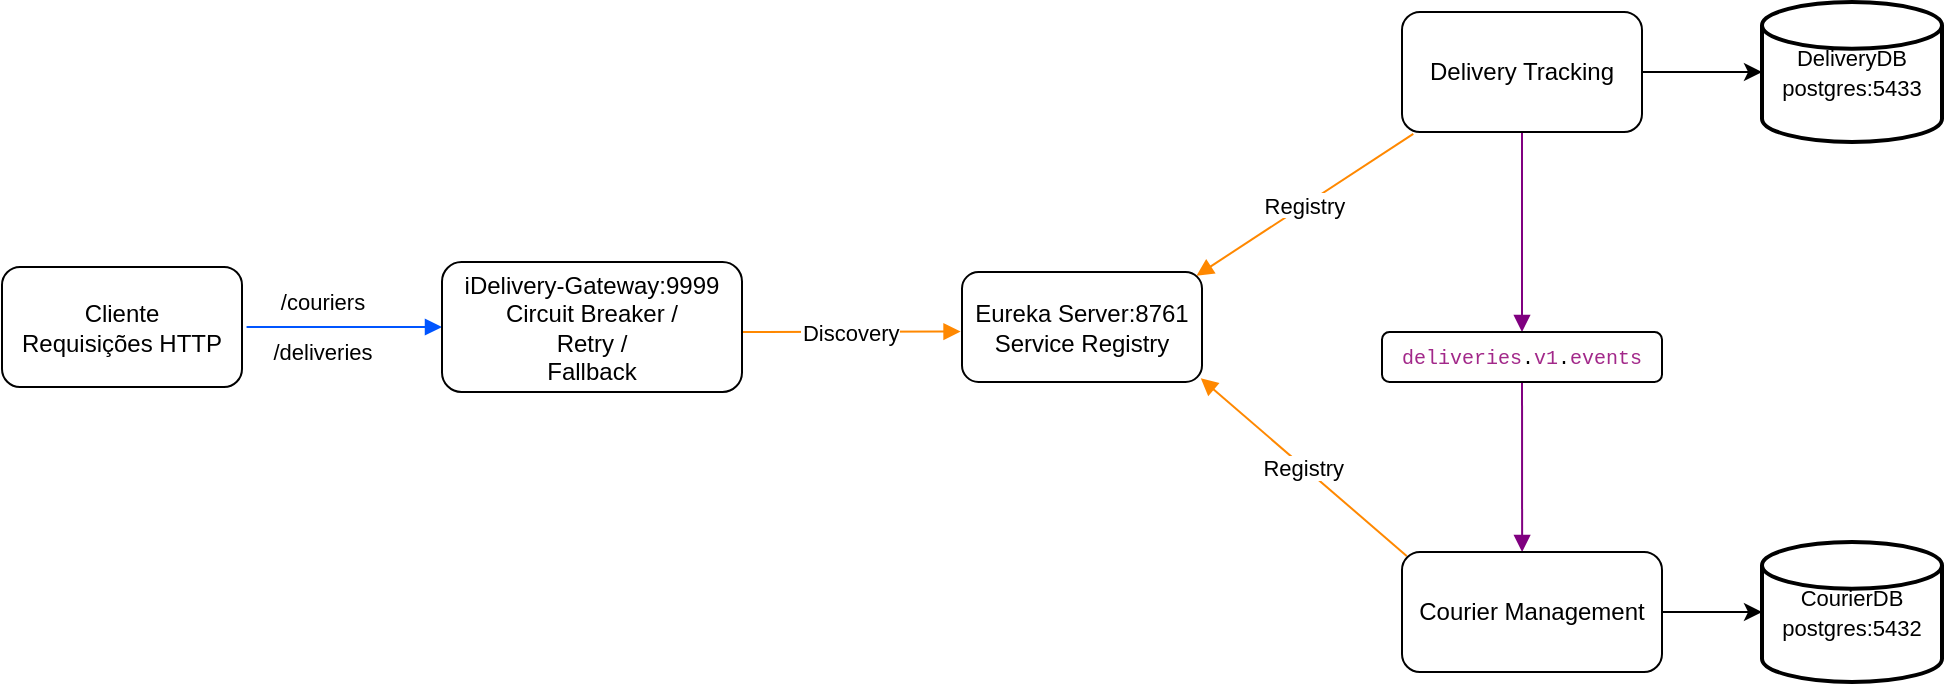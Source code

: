 <mxfile version="28.1.2">
  <diagram name="Arquitetura iDelivery Colorida" id="0">
    <mxGraphModel dx="1158" dy="506" grid="1" gridSize="10" guides="1" tooltips="1" connect="1" arrows="1" fold="1" page="1" pageScale="1" pageWidth="827" pageHeight="1169" math="0" shadow="0">
      <root>
        <mxCell id="0" />
        <mxCell id="1" parent="0" />
        <mxCell id="e1" value="" style="strokeColor=#0055FF;endArrow=block;rounded=0;entryX=0;entryY=0.5;entryDx=0;entryDy=0;exitX=1.019;exitY=0.5;exitDx=0;exitDy=0;exitPerimeter=0;fillColor=light-dark(#FFFFFF,transparent);" parent="1" source="VME0QEks1lH5eawWRZ92-13" target="VME0QEks1lH5eawWRZ92-11" edge="1">
          <mxGeometry as="geometry">
            <mxPoint x="70" y="360.014" as="sourcePoint" />
            <mxPoint x="160" y="360" as="targetPoint" />
            <mxPoint x="4" y="11" as="offset" />
          </mxGeometry>
        </mxCell>
        <mxCell id="e4" value="Registry" style="strokeColor=#FF8800;endArrow=block;rounded=0;exitX=0.047;exitY=1.015;exitDx=0;exitDy=0;entryX=0.977;entryY=0.034;entryDx=0;entryDy=0;exitPerimeter=0;entryPerimeter=0;" parent="1" source="VME0QEks1lH5eawWRZ92-7" target="VME0QEks1lH5eawWRZ92-10" edge="1">
          <mxGeometry as="geometry">
            <mxPoint x="860" y="200.96" as="sourcePoint" />
            <mxPoint x="628.68" y="345.0" as="targetPoint" />
          </mxGeometry>
        </mxCell>
        <mxCell id="e5" value="Registry" style="strokeColor=#FF8800;endArrow=block;rounded=0;exitX=0.018;exitY=0.033;exitDx=0;exitDy=0;entryX=0.995;entryY=0.967;entryDx=0;entryDy=0;exitPerimeter=0;entryPerimeter=0;" parent="1" source="VME0QEks1lH5eawWRZ92-8" target="VME0QEks1lH5eawWRZ92-10" edge="1">
          <mxGeometry as="geometry">
            <mxPoint x="826.6" y="564.98" as="sourcePoint" />
            <mxPoint x="594" y="400" as="targetPoint" />
          </mxGeometry>
        </mxCell>
        <mxCell id="e6" value="Discovery" style="strokeColor=#FF8800;endArrow=block;rounded=0;entryX=-0.006;entryY=0.541;entryDx=0;entryDy=0;exitX=1;exitY=0.538;exitDx=0;exitDy=0;entryPerimeter=0;exitPerimeter=0;" parent="1" source="VME0QEks1lH5eawWRZ92-11" target="VME0QEks1lH5eawWRZ92-10" edge="1">
          <mxGeometry as="geometry">
            <mxPoint x="380" y="360" as="sourcePoint" />
            <mxPoint x="480" y="360" as="targetPoint" />
          </mxGeometry>
        </mxCell>
        <mxCell id="e7" value="" style="strokeColor=#800080;endArrow=block;rounded=0;" parent="1" source="VME0QEks1lH5eawWRZ92-7" target="VME0QEks1lH5eawWRZ92-3" edge="1">
          <mxGeometry as="geometry">
            <mxPoint x="922.5" y="240" as="sourcePoint" />
            <mxPoint x="927.5" y="340" as="targetPoint" />
          </mxGeometry>
        </mxCell>
        <mxCell id="e8" value="" style="strokeColor=#800080;endArrow=block;rounded=0;entryX=0.462;entryY=0;entryDx=0;entryDy=0;entryPerimeter=0;" parent="1" source="VME0QEks1lH5eawWRZ92-3" target="VME0QEks1lH5eawWRZ92-8" edge="1">
          <mxGeometry as="geometry">
            <mxPoint x="919.19" y="398.85" as="sourcePoint" />
            <mxPoint x="920.815" y="490" as="targetPoint" />
            <Array as="points" />
          </mxGeometry>
        </mxCell>
        <mxCell id="VME0QEks1lH5eawWRZ92-3" value="&lt;div style=&quot;background-color: rgb(255, 255, 254); font-family: Consolas, &amp;quot;Courier New&amp;quot;, monospace; line-height: 19px; white-space: pre;&quot;&gt;&lt;font style=&quot;font-size: 10px;&quot;&gt;&lt;span style=&quot;color: rgb(162, 40, 137);&quot;&gt;deliveries&lt;/span&gt;.&lt;span style=&quot;color: rgb(162, 40, 137);&quot;&gt;v1&lt;/span&gt;.&lt;span style=&quot;color: rgb(162, 40, 137);&quot;&gt;events&lt;/span&gt;&lt;/font&gt;&lt;/div&gt;" style="rounded=1;whiteSpace=wrap;html=1;" parent="1" vertex="1">
          <mxGeometry x="850" y="360" width="140" height="25" as="geometry" />
        </mxCell>
        <mxCell id="ADlQXPeRPk5035y0EgBW-2" style="edgeStyle=orthogonalEdgeStyle;rounded=0;orthogonalLoop=1;jettySize=auto;html=1;entryX=0;entryY=0.5;entryDx=0;entryDy=0;entryPerimeter=0;" edge="1" parent="1" source="VME0QEks1lH5eawWRZ92-7" target="ADlQXPeRPk5035y0EgBW-10">
          <mxGeometry relative="1" as="geometry">
            <mxPoint x="1140" y="230" as="targetPoint" />
          </mxGeometry>
        </mxCell>
        <mxCell id="VME0QEks1lH5eawWRZ92-7" value="Delivery Tracking" style="rounded=1;whiteSpace=wrap;html=1;" parent="1" vertex="1">
          <mxGeometry x="860" y="200" width="120" height="60" as="geometry" />
        </mxCell>
        <mxCell id="ADlQXPeRPk5035y0EgBW-1" style="edgeStyle=orthogonalEdgeStyle;rounded=0;orthogonalLoop=1;jettySize=auto;html=1;entryX=0;entryY=0.5;entryDx=0;entryDy=0;entryPerimeter=0;" edge="1" parent="1" source="VME0QEks1lH5eawWRZ92-8" target="ADlQXPeRPk5035y0EgBW-11">
          <mxGeometry relative="1" as="geometry">
            <mxPoint x="1140" y="510" as="targetPoint" />
          </mxGeometry>
        </mxCell>
        <mxCell id="VME0QEks1lH5eawWRZ92-8" value="Courier Management" style="rounded=1;whiteSpace=wrap;html=1;" parent="1" vertex="1">
          <mxGeometry x="860" y="470" width="130" height="60" as="geometry" />
        </mxCell>
        <mxCell id="VME0QEks1lH5eawWRZ92-10" value="Eureka Server:8761&lt;div&gt;Service Registry&lt;/div&gt;" style="rounded=1;whiteSpace=wrap;html=1;" parent="1" vertex="1">
          <mxGeometry x="640" y="330" width="120" height="55" as="geometry" />
        </mxCell>
        <mxCell id="VME0QEks1lH5eawWRZ92-11" value="&lt;div&gt;iDelivery-Gateway:9999&lt;/div&gt;&lt;div&gt;Circuit Breaker /&lt;/div&gt;&lt;div&gt;&amp;nbsp;Retry /&amp;nbsp;&lt;/div&gt;&lt;div&gt;Fallback&lt;/div&gt;" style="rounded=1;whiteSpace=wrap;html=1;" parent="1" vertex="1">
          <mxGeometry x="380" y="325" width="150" height="65" as="geometry" />
        </mxCell>
        <mxCell id="VME0QEks1lH5eawWRZ92-13" value="Cliente&lt;br&gt;Requisições HTTP" style="rounded=1;whiteSpace=wrap;html=1;" parent="1" vertex="1">
          <mxGeometry x="160" y="327.5" width="120" height="60" as="geometry" />
        </mxCell>
        <mxCell id="ADlQXPeRPk5035y0EgBW-10" value="&lt;font style=&quot;font-size: 11px;&quot;&gt;DeliveryDB&lt;/font&gt;&lt;div&gt;&lt;font style=&quot;font-size: 11px;&quot;&gt;postgres:5433&lt;/font&gt;&lt;/div&gt;" style="strokeWidth=2;html=1;shape=mxgraph.flowchart.database;whiteSpace=wrap;" vertex="1" parent="1">
          <mxGeometry x="1040" y="195" width="90" height="70" as="geometry" />
        </mxCell>
        <mxCell id="ADlQXPeRPk5035y0EgBW-11" value="&lt;font style=&quot;font-size: 11px;&quot;&gt;CourierDB&lt;/font&gt;&lt;div&gt;&lt;font style=&quot;font-size: 11px;&quot;&gt;postgres:5432&lt;/font&gt;&lt;/div&gt;" style="strokeWidth=2;html=1;shape=mxgraph.flowchart.database;whiteSpace=wrap;" vertex="1" parent="1">
          <mxGeometry x="1040" y="465" width="90" height="70" as="geometry" />
        </mxCell>
        <mxCell id="ADlQXPeRPk5035y0EgBW-19" value="&lt;font style=&quot;font-size: 11px;&quot;&gt;/couriers&lt;/font&gt;" style="text;html=1;align=center;verticalAlign=middle;resizable=0;points=[];autosize=1;strokeColor=none;fillColor=none;" vertex="1" parent="1">
          <mxGeometry x="285" y="330" width="70" height="30" as="geometry" />
        </mxCell>
        <mxCell id="ADlQXPeRPk5035y0EgBW-20" value="&lt;font style=&quot;font-size: 11px;&quot;&gt;/deliveries&lt;/font&gt;" style="text;html=1;align=center;verticalAlign=middle;resizable=0;points=[];autosize=1;strokeColor=none;fillColor=none;" vertex="1" parent="1">
          <mxGeometry x="285" y="355" width="70" height="30" as="geometry" />
        </mxCell>
      </root>
    </mxGraphModel>
  </diagram>
</mxfile>

